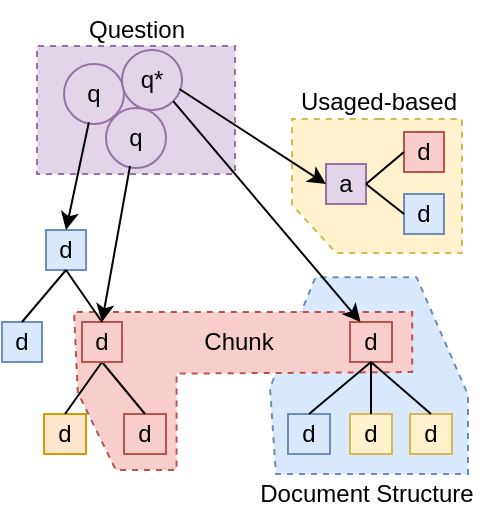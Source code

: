 <mxfile version="24.8.8">
  <diagram id="7ppRvNk1zpt_GVjPVZD1" name="Page-1">
    <mxGraphModel dx="1441" dy="552" grid="1" gridSize="10" guides="1" tooltips="1" connect="1" arrows="1" fold="1" page="1" pageScale="1" pageWidth="850" pageHeight="1100" math="0" shadow="0">
      <root>
        <mxCell id="0" />
        <mxCell id="1" parent="0" />
        <mxCell id="uWJvvqluFoZpLmPsLpKp-35" value="" style="verticalLabelPosition=bottom;verticalAlign=top;html=1;shape=mxgraph.basic.polygon;polyCoords=[[0.51,0],[1,0],[1,0.67],[1,1],[0.75,1],[0.26,1],[0,0.64],[0,0]];polyline=0;dashed=1;fillColor=#fff2cc;strokeColor=#d6b656;" vertex="1" parent="1">
          <mxGeometry x="408" y="722.5" width="85" height="67" as="geometry" />
        </mxCell>
        <mxCell id="uWJvvqluFoZpLmPsLpKp-23" value="" style="verticalLabelPosition=bottom;verticalAlign=top;html=1;shape=mxgraph.basic.polygon;polyCoords=[[0.51,0],[1,0],[1,0.67],[1,1],[0.75,1],[0,1],[0,0.64],[0,0]];polyline=0;dashed=1;fillColor=#e1d5e7;strokeColor=#9673a6;" vertex="1" parent="1">
          <mxGeometry x="280.5" y="686" width="99" height="64" as="geometry" />
        </mxCell>
        <mxCell id="uWJvvqluFoZpLmPsLpKp-16" value="" style="verticalLabelPosition=bottom;verticalAlign=top;html=1;shape=mxgraph.basic.polygon;polyCoords=[[0.43,0.18],[0.74,0.18],[1,0.67],[1,1],[0.75,1],[0.03,1],[0,0.64],[0.23,0.18]];polyline=0;dashed=1;fillColor=#dae8fc;strokeColor=#6c8ebf;" vertex="1" parent="1">
          <mxGeometry x="397" y="780" width="99" height="120" as="geometry" />
        </mxCell>
        <mxCell id="uWJvvqluFoZpLmPsLpKp-15" value="" style="verticalLabelPosition=bottom;verticalAlign=top;html=1;shape=mxgraph.basic.polygon;polyCoords=[[0.16,0],[0.89,0],[0.89,0.38],[0.27,0.39],[0.27,1],[0.11,1],[0.01,0.51],[0,0]];polyline=0;dashed=1;fillColor=#f8cecc;strokeColor=#b85450;align=left;" vertex="1" parent="1">
          <mxGeometry x="299" y="819" width="190" height="79" as="geometry" />
        </mxCell>
        <mxCell id="Hptk14DgsM6zm9_NptxO-45" value="D" style="rounded=0;whiteSpace=wrap;html=1;fillColor=#f8cecc;strokeColor=#b85450;" parent="1" vertex="1">
          <mxGeometry x="303" y="824" width="20" height="20" as="geometry" />
        </mxCell>
        <mxCell id="Hptk14DgsM6zm9_NptxO-46" value="d" style="rounded=0;whiteSpace=wrap;html=1;fillColor=#f8cecc;strokeColor=#b85450;" parent="1" vertex="1">
          <mxGeometry x="324" y="870" width="21" height="20" as="geometry" />
        </mxCell>
        <mxCell id="Hptk14DgsM6zm9_NptxO-47" value="d" style="rounded=0;whiteSpace=wrap;html=1;fillColor=#ffe6cc;strokeColor=#d79b00;" parent="1" vertex="1">
          <mxGeometry x="284" y="870" width="21" height="20" as="geometry" />
        </mxCell>
        <mxCell id="Hptk14DgsM6zm9_NptxO-50" value="" style="endArrow=none;html=1;rounded=0;exitX=0.5;exitY=1;exitDx=0;exitDy=0;fillColor=#fff2cc;strokeColor=#000000;entryX=0.5;entryY=0;entryDx=0;entryDy=0;" parent="1" source="Hptk14DgsM6zm9_NptxO-45" target="Hptk14DgsM6zm9_NptxO-47" edge="1">
          <mxGeometry width="50" height="50" relative="1" as="geometry">
            <mxPoint x="443" y="834" as="sourcePoint" />
            <mxPoint x="464" y="814" as="targetPoint" />
          </mxGeometry>
        </mxCell>
        <mxCell id="Hptk14DgsM6zm9_NptxO-51" value="" style="endArrow=none;html=1;rounded=0;exitX=0.5;exitY=1;exitDx=0;exitDy=0;entryX=0.5;entryY=0;entryDx=0;entryDy=0;fillColor=#fff2cc;strokeColor=#000000;" parent="1" source="Hptk14DgsM6zm9_NptxO-45" target="Hptk14DgsM6zm9_NptxO-46" edge="1">
          <mxGeometry width="50" height="50" relative="1" as="geometry">
            <mxPoint x="423" y="834" as="sourcePoint" />
            <mxPoint x="444" y="814" as="targetPoint" />
          </mxGeometry>
        </mxCell>
        <mxCell id="Hptk14DgsM6zm9_NptxO-52" value="d" style="rounded=0;whiteSpace=wrap;html=1;fillColor=#dae8fc;strokeColor=#6c8ebf;" parent="1" vertex="1">
          <mxGeometry x="406" y="870" width="21" height="20" as="geometry" />
        </mxCell>
        <mxCell id="Hptk14DgsM6zm9_NptxO-53" value="d" style="rounded=0;whiteSpace=wrap;html=1;fillColor=#f8cecc;strokeColor=#b85450;" parent="1" vertex="1">
          <mxGeometry x="437" y="824" width="21" height="20" as="geometry" />
        </mxCell>
        <mxCell id="Hptk14DgsM6zm9_NptxO-54" value="d" style="rounded=0;whiteSpace=wrap;html=1;fillColor=#fff2cc;strokeColor=#d6b656;" parent="1" vertex="1">
          <mxGeometry x="467" y="870" width="21" height="20" as="geometry" />
        </mxCell>
        <mxCell id="Hptk14DgsM6zm9_NptxO-55" value="" style="endArrow=none;html=1;rounded=0;entryX=0.5;entryY=1;entryDx=0;entryDy=0;exitX=0.5;exitY=0;exitDx=0;exitDy=0;fillColor=#fff2cc;strokeColor=#000000;" parent="1" source="Hptk14DgsM6zm9_NptxO-52" target="Hptk14DgsM6zm9_NptxO-53" edge="1">
          <mxGeometry width="50" height="50" relative="1" as="geometry">
            <mxPoint x="458" y="985" as="sourcePoint" />
            <mxPoint x="508" y="935" as="targetPoint" />
          </mxGeometry>
        </mxCell>
        <mxCell id="Hptk14DgsM6zm9_NptxO-56" value="" style="endArrow=none;html=1;rounded=0;entryX=0.5;entryY=0;entryDx=0;entryDy=0;exitX=0.5;exitY=1;exitDx=0;exitDy=0;fillColor=#fff2cc;strokeColor=#000000;" parent="1" source="Hptk14DgsM6zm9_NptxO-53" target="Hptk14DgsM6zm9_NptxO-54" edge="1">
          <mxGeometry width="50" height="50" relative="1" as="geometry">
            <mxPoint x="477" y="935" as="sourcePoint" />
            <mxPoint x="498" y="915" as="targetPoint" />
          </mxGeometry>
        </mxCell>
        <mxCell id="Hptk14DgsM6zm9_NptxO-57" value="d" style="rounded=0;whiteSpace=wrap;html=1;fillColor=#fff2cc;strokeColor=#d6b656;" parent="1" vertex="1">
          <mxGeometry x="437" y="870" width="21" height="20" as="geometry" />
        </mxCell>
        <mxCell id="Hptk14DgsM6zm9_NptxO-58" value="" style="endArrow=none;html=1;rounded=0;entryX=0.5;entryY=0;entryDx=0;entryDy=0;exitX=0.5;exitY=1;exitDx=0;exitDy=0;fillColor=#fff2cc;strokeColor=#000000;" parent="1" source="Hptk14DgsM6zm9_NptxO-53" target="Hptk14DgsM6zm9_NptxO-57" edge="1">
          <mxGeometry width="50" height="50" relative="1" as="geometry">
            <mxPoint x="477" y="935" as="sourcePoint" />
            <mxPoint x="498" y="904" as="targetPoint" />
          </mxGeometry>
        </mxCell>
        <mxCell id="Hptk14DgsM6zm9_NptxO-63" value="d" style="rounded=0;whiteSpace=wrap;html=1;fillColor=#dae8fc;strokeColor=#6c8ebf;" parent="1" vertex="1">
          <mxGeometry x="263" y="824" width="20" height="20" as="geometry" />
        </mxCell>
        <mxCell id="Hptk14DgsM6zm9_NptxO-64" value="d" style="rounded=0;whiteSpace=wrap;html=1;fillColor=#dae8fc;strokeColor=#6c8ebf;" parent="1" vertex="1">
          <mxGeometry x="285" y="778" width="20" height="20" as="geometry" />
        </mxCell>
        <mxCell id="Hptk14DgsM6zm9_NptxO-65" value="d" style="rounded=0;whiteSpace=wrap;html=1;fillColor=#f8cecc;strokeColor=#b85450;" parent="1" vertex="1">
          <mxGeometry x="303" y="824" width="20" height="20" as="geometry" />
        </mxCell>
        <mxCell id="Hptk14DgsM6zm9_NptxO-66" value="" style="endArrow=none;html=1;rounded=0;entryX=0.5;entryY=1;entryDx=0;entryDy=0;exitX=0.5;exitY=0;exitDx=0;exitDy=0;fillColor=#fff2cc;strokeColor=#000000;" parent="1" source="Hptk14DgsM6zm9_NptxO-63" target="Hptk14DgsM6zm9_NptxO-64" edge="1">
          <mxGeometry width="50" height="50" relative="1" as="geometry">
            <mxPoint x="304" y="935" as="sourcePoint" />
            <mxPoint x="354" y="885" as="targetPoint" />
          </mxGeometry>
        </mxCell>
        <mxCell id="Hptk14DgsM6zm9_NptxO-67" value="" style="endArrow=none;html=1;rounded=0;entryX=0.5;entryY=0;entryDx=0;entryDy=0;exitX=0.5;exitY=1;exitDx=0;exitDy=0;fillColor=#fff2cc;strokeColor=#000000;" parent="1" source="Hptk14DgsM6zm9_NptxO-64" target="Hptk14DgsM6zm9_NptxO-65" edge="1">
          <mxGeometry width="50" height="50" relative="1" as="geometry">
            <mxPoint x="323" y="885" as="sourcePoint" />
            <mxPoint x="344" y="865" as="targetPoint" />
          </mxGeometry>
        </mxCell>
        <mxCell id="uWJvvqluFoZpLmPsLpKp-2" value="q" style="ellipse;whiteSpace=wrap;html=1;aspect=fixed;fillColor=#e1d5e7;strokeColor=#9673a6;" vertex="1" parent="1">
          <mxGeometry x="294" y="695" width="30" height="30" as="geometry" />
        </mxCell>
        <mxCell id="uWJvvqluFoZpLmPsLpKp-4" value="q*" style="ellipse;whiteSpace=wrap;html=1;aspect=fixed;fillColor=#e1d5e7;strokeColor=#9673a6;" vertex="1" parent="1">
          <mxGeometry x="323" y="688" width="30" height="30" as="geometry" />
        </mxCell>
        <mxCell id="uWJvvqluFoZpLmPsLpKp-6" value="q" style="ellipse;whiteSpace=wrap;html=1;aspect=fixed;fillColor=#e1d5e7;strokeColor=#9673a6;" vertex="1" parent="1">
          <mxGeometry x="315" y="717" width="30" height="30" as="geometry" />
        </mxCell>
        <mxCell id="uWJvvqluFoZpLmPsLpKp-8" value="" style="endArrow=classic;html=1;rounded=0;entryX=0.5;entryY=0;entryDx=0;entryDy=0;exitX=0.281;exitY=1.005;exitDx=0;exitDy=0;exitPerimeter=0;" edge="1" parent="1" target="Hptk14DgsM6zm9_NptxO-64">
          <mxGeometry width="50" height="50" relative="1" as="geometry">
            <mxPoint x="306.43" y="724.15" as="sourcePoint" />
            <mxPoint x="295" y="781" as="targetPoint" />
          </mxGeometry>
        </mxCell>
        <mxCell id="uWJvvqluFoZpLmPsLpKp-10" value="" style="endArrow=classic;html=1;rounded=0;exitX=1;exitY=1;exitDx=0;exitDy=0;entryX=0.25;entryY=0;entryDx=0;entryDy=0;" edge="1" parent="1" source="uWJvvqluFoZpLmPsLpKp-4" target="Hptk14DgsM6zm9_NptxO-53">
          <mxGeometry width="50" height="50" relative="1" as="geometry">
            <mxPoint x="420" y="920" as="sourcePoint" />
            <mxPoint x="402" y="810" as="targetPoint" />
          </mxGeometry>
        </mxCell>
        <mxCell id="uWJvvqluFoZpLmPsLpKp-19" value="Question" style="text;html=1;align=center;verticalAlign=middle;resizable=0;points=[];autosize=1;strokeColor=none;fillColor=none;" vertex="1" parent="1">
          <mxGeometry x="295" y="663" width="70" height="30" as="geometry" />
        </mxCell>
        <mxCell id="uWJvvqluFoZpLmPsLpKp-20" value="Chunk" style="text;html=1;align=center;verticalAlign=middle;resizable=0;points=[];autosize=1;strokeColor=none;fillColor=none;" vertex="1" parent="1">
          <mxGeometry x="351" y="819" width="60" height="30" as="geometry" />
        </mxCell>
        <mxCell id="uWJvvqluFoZpLmPsLpKp-21" value="Document Structure" style="text;html=1;align=center;verticalAlign=middle;resizable=0;points=[];autosize=1;strokeColor=none;fillColor=none;" vertex="1" parent="1">
          <mxGeometry x="380" y="895" width="130" height="30" as="geometry" />
        </mxCell>
        <mxCell id="uWJvvqluFoZpLmPsLpKp-25" value="" style="endArrow=classic;html=1;rounded=0;exitX=0.5;exitY=1;exitDx=0;exitDy=0;entryX=0.75;entryY=0;entryDx=0;entryDy=0;" edge="1" parent="1">
          <mxGeometry width="50" height="50" relative="1" as="geometry">
            <mxPoint x="327" y="746" as="sourcePoint" />
            <mxPoint x="313" y="824" as="targetPoint" />
          </mxGeometry>
        </mxCell>
        <mxCell id="uWJvvqluFoZpLmPsLpKp-27" value="a" style="rounded=0;whiteSpace=wrap;html=1;fillColor=#e1d5e7;strokeColor=#9673a6;" vertex="1" parent="1">
          <mxGeometry x="425" y="745" width="20" height="20" as="geometry" />
        </mxCell>
        <mxCell id="uWJvvqluFoZpLmPsLpKp-28" value="d" style="rounded=0;whiteSpace=wrap;html=1;fillColor=#f8cecc;strokeColor=#b85450;" vertex="1" parent="1">
          <mxGeometry x="464" y="729" width="20" height="20" as="geometry" />
        </mxCell>
        <mxCell id="uWJvvqluFoZpLmPsLpKp-30" value="" style="endArrow=none;html=1;rounded=0;exitX=1;exitY=0.5;exitDx=0;exitDy=0;entryX=0;entryY=0.5;entryDx=0;entryDy=0;" edge="1" parent="1" source="uWJvvqluFoZpLmPsLpKp-27" target="uWJvvqluFoZpLmPsLpKp-28">
          <mxGeometry width="50" height="50" relative="1" as="geometry">
            <mxPoint x="504" y="865" as="sourcePoint" />
            <mxPoint x="554" y="815" as="targetPoint" />
          </mxGeometry>
        </mxCell>
        <mxCell id="uWJvvqluFoZpLmPsLpKp-31" value="d" style="rounded=0;whiteSpace=wrap;html=1;fillColor=#dae8fc;strokeColor=#6c8ebf;" vertex="1" parent="1">
          <mxGeometry x="464" y="760" width="20" height="20" as="geometry" />
        </mxCell>
        <mxCell id="uWJvvqluFoZpLmPsLpKp-32" value="" style="endArrow=none;html=1;rounded=0;exitX=1;exitY=0.5;exitDx=0;exitDy=0;entryX=0;entryY=0.5;entryDx=0;entryDy=0;" edge="1" parent="1" source="uWJvvqluFoZpLmPsLpKp-27" target="uWJvvqluFoZpLmPsLpKp-31">
          <mxGeometry width="50" height="50" relative="1" as="geometry">
            <mxPoint x="455" y="765" as="sourcePoint" />
            <mxPoint x="474" y="749" as="targetPoint" />
          </mxGeometry>
        </mxCell>
        <mxCell id="uWJvvqluFoZpLmPsLpKp-34" value="" style="endArrow=classic;html=1;rounded=0;exitX=0.956;exitY=0.65;exitDx=0;exitDy=0;entryX=0;entryY=0.5;entryDx=0;entryDy=0;exitPerimeter=0;" edge="1" parent="1" source="uWJvvqluFoZpLmPsLpKp-4" target="uWJvvqluFoZpLmPsLpKp-27">
          <mxGeometry width="50" height="50" relative="1" as="geometry">
            <mxPoint x="401" y="656" as="sourcePoint" />
            <mxPoint x="494" y="766" as="targetPoint" />
          </mxGeometry>
        </mxCell>
        <mxCell id="uWJvvqluFoZpLmPsLpKp-36" value="Usaged-based" style="text;html=1;align=center;verticalAlign=middle;resizable=0;points=[];autosize=1;strokeColor=none;fillColor=none;" vertex="1" parent="1">
          <mxGeometry x="400.5" y="699" width="100" height="30" as="geometry" />
        </mxCell>
      </root>
    </mxGraphModel>
  </diagram>
</mxfile>
